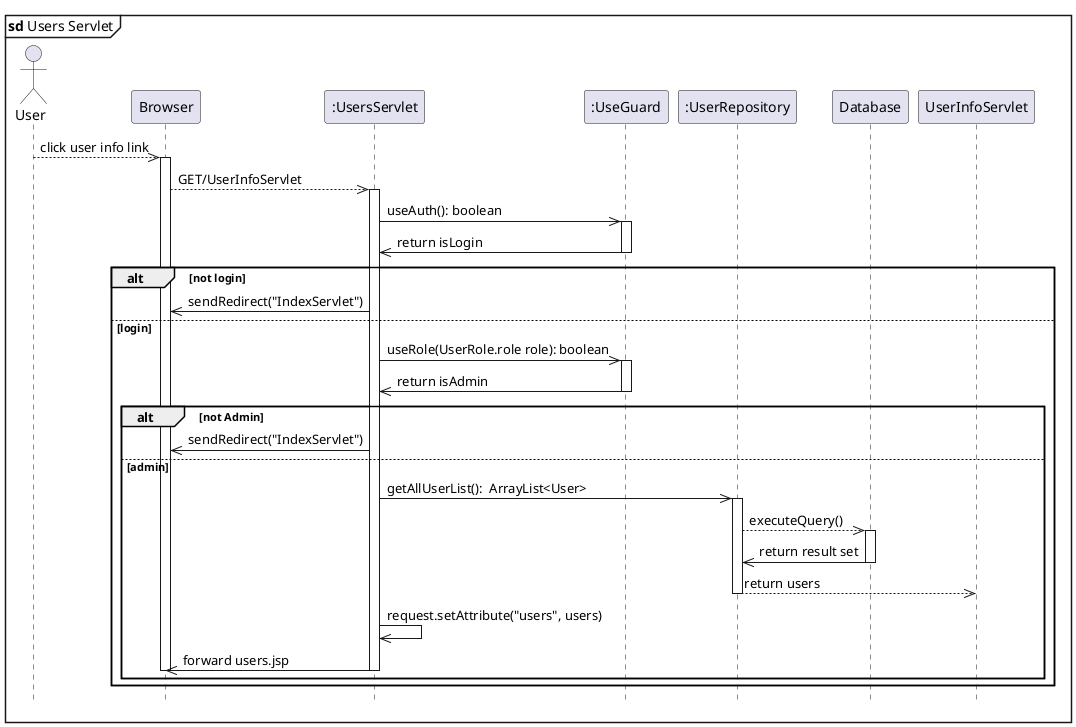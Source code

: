 @startuml users

hide footbox
mainframe <b>sd</b> Users Servlet
actor User
participant "Browser" as Browser
participant ":UsersServlet" as UsersServlet
participant ":UseGuard" as UseGuard
participant ":UserRepository" as UserRepository
participant "Database" as Database

User -->> Browser: click user info link
activate Browser    
    Browser -->> UsersServlet :  GET/UserInfoServlet
    activate UsersServlet
        UsersServlet ->> UseGuard: useAuth(): boolean
        activate UseGuard
            UseGuard ->> UsersServlet: return isLogin    
        deactivate UseGuard
    alt not login    
        UsersServlet ->> Browser: sendRedirect("IndexServlet")
    else login
        UsersServlet ->> UseGuard: useRole(UserRole.role role): boolean
        activate UseGuard
            UseGuard ->> UsersServlet: return isAdmin  
        deactivate UseGuard
        alt not Admin
            UsersServlet ->> Browser: sendRedirect("IndexServlet")
        else admin
            UsersServlet ->> UserRepository: getAllUserList():  ArrayList<User>
            activate UserRepository
                UserRepository -->> Database: executeQuery()
                activate Database
                    Database ->> UserRepository: return result set
                deactivate Database
            UserRepository -->> UserInfoServlet: return users
        deactivate UserRepository

        UsersServlet ->> UsersServlet: request.setAttribute("users", users)

        UsersServlet ->> Browser: forward users.jsp
    deactivate UsersServlet
deactivate Browser
        end
    end
    deactivate UsersServlet